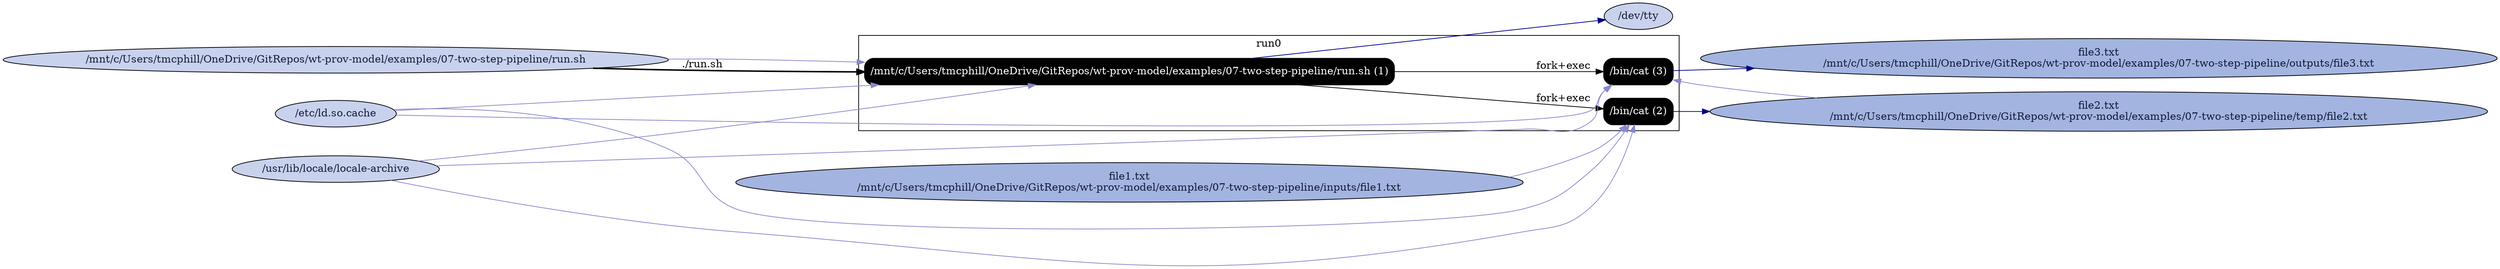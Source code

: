 digraph G {
    rankdir=LR;

    /* programs */
    node [shape=box fontcolor=white fillcolor=black style="filled,rounded"];
    subgraph cluster_run0 {
        label="run0";
        prog0 [label="/mnt/c/Users/tmcphill/OneDrive/GitRepos/wt-prov-model/examples/07-two-step-pipeline/run.sh (1)"];
        prog1 [label="/bin/cat (2)"];
        prog0 -> prog1 [label="fork+exec"];
        prog2 [label="/bin/cat (3)"];
        prog0 -> prog2 [label="fork+exec"];
    }

    node [shape=ellipse fontcolor="#131C39" fillcolor="#C9D2ED"];

    /* other files */
    "/dev/tty";
    "/etc/ld.so.cache";
    "/mnt/c/Users/tmcphill/OneDrive/GitRepos/wt-prov-model/examples/07-two-step-pipeline/inputs/file1.txt" [fillcolor="#A3B4E0", label="file1.txt\n/mnt/c/Users/tmcphill/OneDrive/GitRepos/wt-prov-model/examples/07-two-step-pipeline/inputs/file1.txt"];
    "/mnt/c/Users/tmcphill/OneDrive/GitRepos/wt-prov-model/examples/07-two-step-pipeline/outputs/file3.txt" [fillcolor="#A3B4E0", label="file3.txt\n/mnt/c/Users/tmcphill/OneDrive/GitRepos/wt-prov-model/examples/07-two-step-pipeline/outputs/file3.txt"];
    "/mnt/c/Users/tmcphill/OneDrive/GitRepos/wt-prov-model/examples/07-two-step-pipeline/run.sh";
    "/mnt/c/Users/tmcphill/OneDrive/GitRepos/wt-prov-model/examples/07-two-step-pipeline/temp/file2.txt" [fillcolor="#A3B4E0", label="file2.txt\n/mnt/c/Users/tmcphill/OneDrive/GitRepos/wt-prov-model/examples/07-two-step-pipeline/temp/file2.txt"];
    "/usr/lib/locale/locale-archive";

    "/mnt/c/Users/tmcphill/OneDrive/GitRepos/wt-prov-model/examples/07-two-step-pipeline/run.sh" -> prog0 [style=bold, label="./run.sh"];
    "/etc/ld.so.cache" -> prog0 [color="#8888CC"];
    prog0 -> "/dev/tty" [color="#000088"];
    "/usr/lib/locale/locale-archive" -> prog0 [color="#8888CC"];
    "/mnt/c/Users/tmcphill/OneDrive/GitRepos/wt-prov-model/examples/07-two-step-pipeline/run.sh" -> prog0 [color="#8888CC"];
    prog1 -> "/mnt/c/Users/tmcphill/OneDrive/GitRepos/wt-prov-model/examples/07-two-step-pipeline/temp/file2.txt" [color="#000088"];
    "/etc/ld.so.cache" -> prog1 [color="#8888CC"];
    "/usr/lib/locale/locale-archive" -> prog1 [color="#8888CC"];
    "/mnt/c/Users/tmcphill/OneDrive/GitRepos/wt-prov-model/examples/07-two-step-pipeline/inputs/file1.txt" -> prog1 [color="#8888CC"];
    prog2 -> "/mnt/c/Users/tmcphill/OneDrive/GitRepos/wt-prov-model/examples/07-two-step-pipeline/outputs/file3.txt" [color="#000088"];
    "/etc/ld.so.cache" -> prog2 [color="#8888CC"];
    "/usr/lib/locale/locale-archive" -> prog2 [color="#8888CC"];
    "/mnt/c/Users/tmcphill/OneDrive/GitRepos/wt-prov-model/examples/07-two-step-pipeline/temp/file2.txt" -> prog2 [color="#8888CC"];
}
